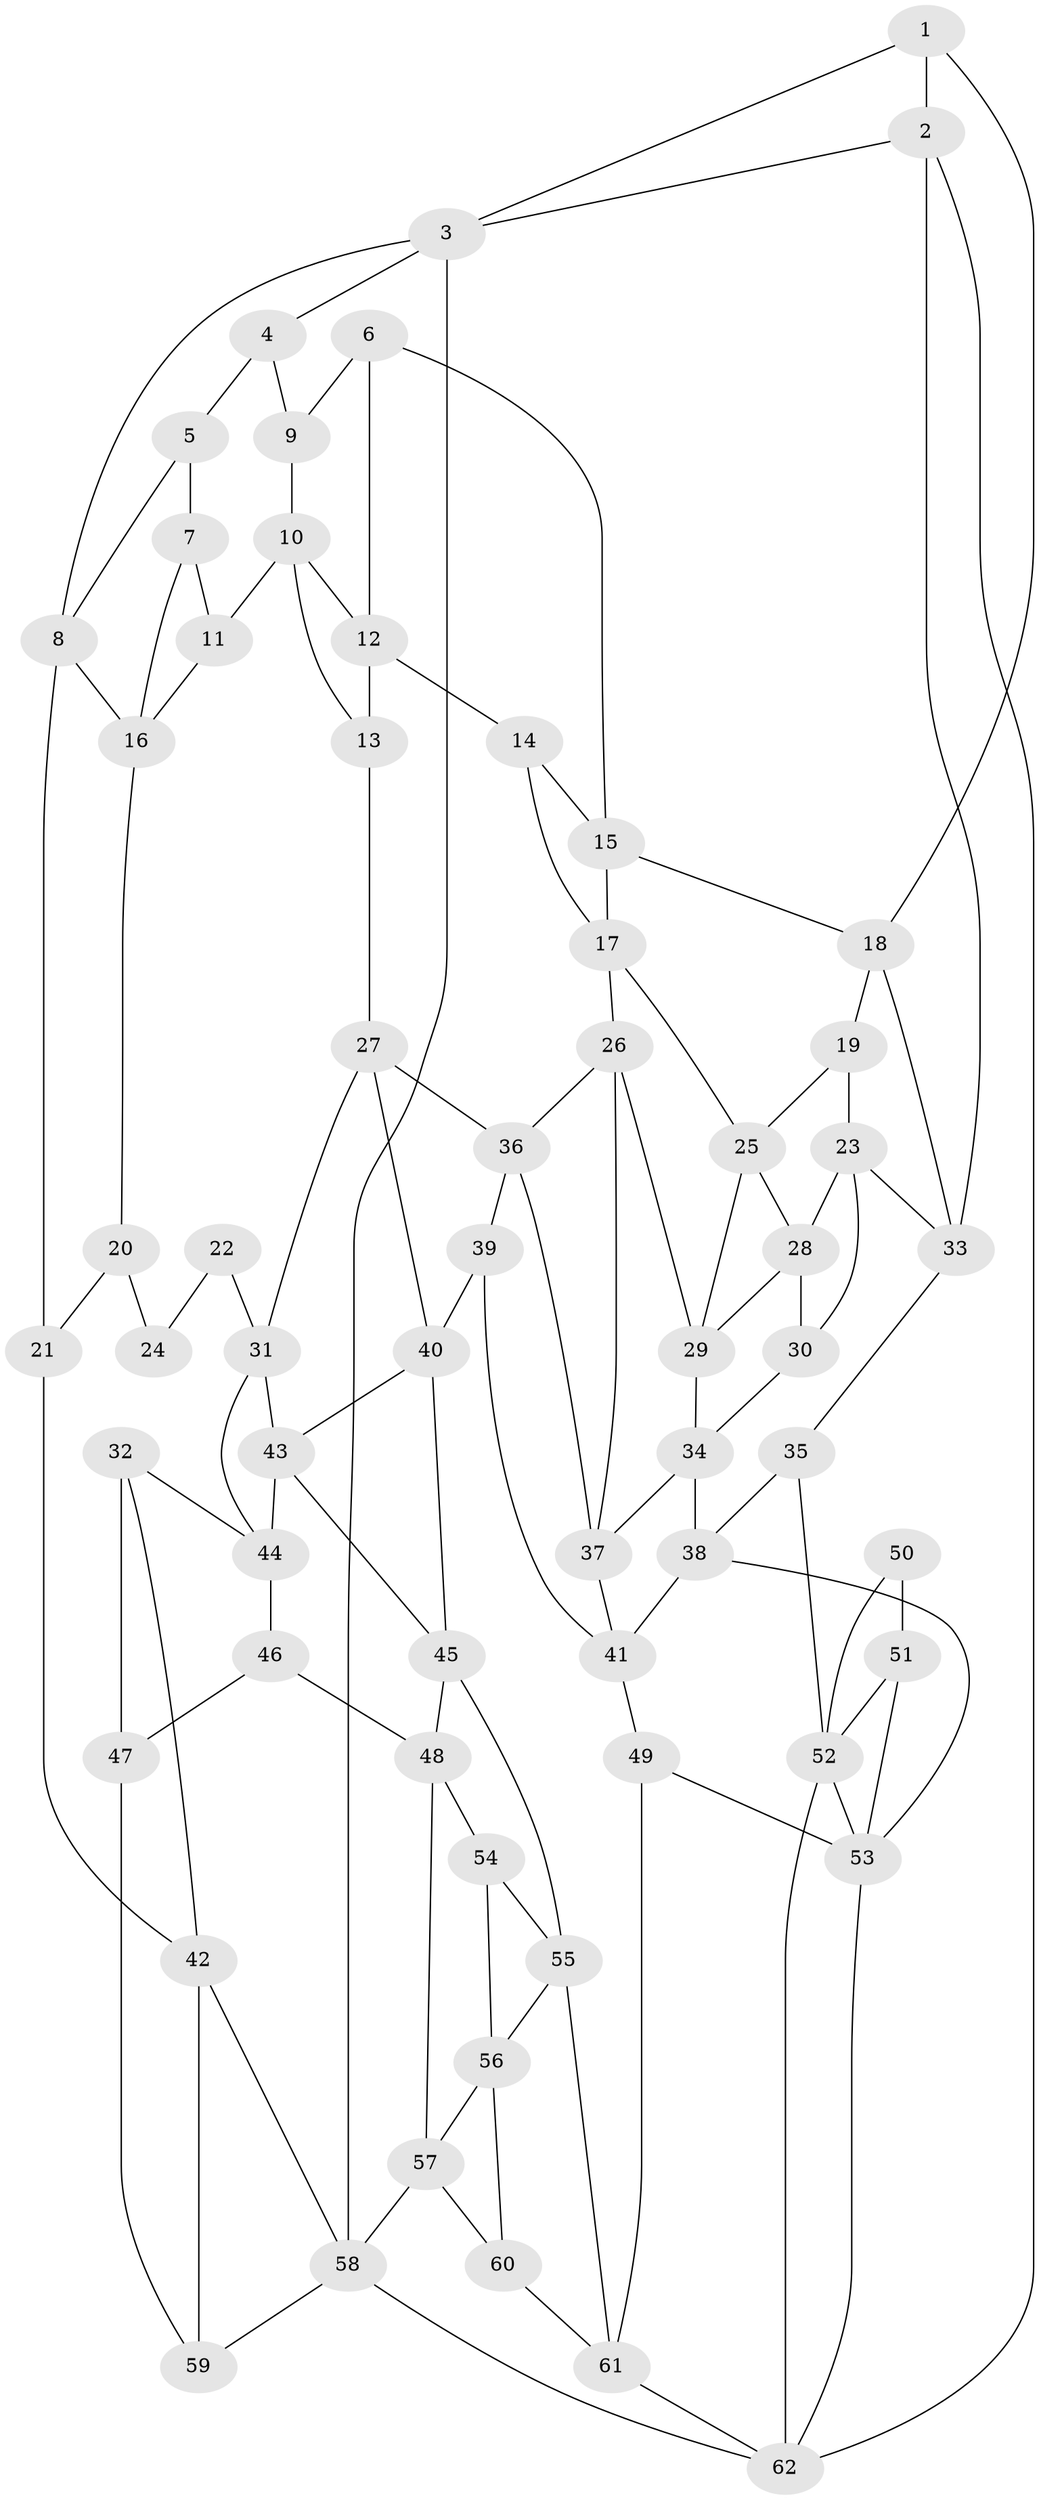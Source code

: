 // original degree distribution, {3: 0.04032258064516129, 6: 0.28225806451612906, 5: 0.4274193548387097, 4: 0.25}
// Generated by graph-tools (version 1.1) at 2025/38/03/04/25 23:38:24]
// undirected, 62 vertices, 112 edges
graph export_dot {
  node [color=gray90,style=filled];
  1;
  2;
  3;
  4;
  5;
  6;
  7;
  8;
  9;
  10;
  11;
  12;
  13;
  14;
  15;
  16;
  17;
  18;
  19;
  20;
  21;
  22;
  23;
  24;
  25;
  26;
  27;
  28;
  29;
  30;
  31;
  32;
  33;
  34;
  35;
  36;
  37;
  38;
  39;
  40;
  41;
  42;
  43;
  44;
  45;
  46;
  47;
  48;
  49;
  50;
  51;
  52;
  53;
  54;
  55;
  56;
  57;
  58;
  59;
  60;
  61;
  62;
  1 -- 2 [weight=1.0];
  1 -- 3 [weight=1.0];
  1 -- 18 [weight=1.0];
  2 -- 3 [weight=1.0];
  2 -- 33 [weight=1.0];
  2 -- 62 [weight=1.0];
  3 -- 4 [weight=1.0];
  3 -- 8 [weight=1.0];
  3 -- 58 [weight=1.0];
  4 -- 5 [weight=1.0];
  4 -- 9 [weight=2.0];
  5 -- 7 [weight=1.0];
  5 -- 8 [weight=1.0];
  6 -- 9 [weight=1.0];
  6 -- 12 [weight=1.0];
  6 -- 15 [weight=1.0];
  7 -- 11 [weight=1.0];
  7 -- 16 [weight=1.0];
  8 -- 16 [weight=1.0];
  8 -- 21 [weight=1.0];
  9 -- 10 [weight=1.0];
  10 -- 11 [weight=1.0];
  10 -- 12 [weight=1.0];
  10 -- 13 [weight=1.0];
  11 -- 16 [weight=1.0];
  12 -- 13 [weight=1.0];
  12 -- 14 [weight=2.0];
  13 -- 27 [weight=1.0];
  14 -- 15 [weight=1.0];
  14 -- 17 [weight=1.0];
  15 -- 17 [weight=1.0];
  15 -- 18 [weight=1.0];
  16 -- 20 [weight=1.0];
  17 -- 25 [weight=1.0];
  17 -- 26 [weight=1.0];
  18 -- 19 [weight=1.0];
  18 -- 33 [weight=1.0];
  19 -- 23 [weight=1.0];
  19 -- 25 [weight=1.0];
  20 -- 21 [weight=1.0];
  20 -- 24 [weight=2.0];
  21 -- 42 [weight=1.0];
  22 -- 24 [weight=2.0];
  22 -- 31 [weight=1.0];
  23 -- 28 [weight=1.0];
  23 -- 30 [weight=1.0];
  23 -- 33 [weight=1.0];
  25 -- 28 [weight=1.0];
  25 -- 29 [weight=1.0];
  26 -- 29 [weight=1.0];
  26 -- 36 [weight=1.0];
  26 -- 37 [weight=1.0];
  27 -- 31 [weight=1.0];
  27 -- 36 [weight=1.0];
  27 -- 40 [weight=1.0];
  28 -- 29 [weight=1.0];
  28 -- 30 [weight=1.0];
  29 -- 34 [weight=1.0];
  30 -- 34 [weight=1.0];
  31 -- 43 [weight=1.0];
  31 -- 44 [weight=1.0];
  32 -- 42 [weight=1.0];
  32 -- 44 [weight=1.0];
  32 -- 47 [weight=1.0];
  33 -- 35 [weight=1.0];
  34 -- 37 [weight=1.0];
  34 -- 38 [weight=1.0];
  35 -- 38 [weight=1.0];
  35 -- 52 [weight=1.0];
  36 -- 37 [weight=1.0];
  36 -- 39 [weight=1.0];
  37 -- 41 [weight=1.0];
  38 -- 41 [weight=1.0];
  38 -- 53 [weight=1.0];
  39 -- 40 [weight=1.0];
  39 -- 41 [weight=1.0];
  40 -- 43 [weight=1.0];
  40 -- 45 [weight=1.0];
  41 -- 49 [weight=1.0];
  42 -- 58 [weight=1.0];
  42 -- 59 [weight=1.0];
  43 -- 44 [weight=1.0];
  43 -- 45 [weight=1.0];
  44 -- 46 [weight=1.0];
  45 -- 48 [weight=1.0];
  45 -- 55 [weight=1.0];
  46 -- 47 [weight=1.0];
  46 -- 48 [weight=1.0];
  47 -- 59 [weight=1.0];
  48 -- 54 [weight=1.0];
  48 -- 57 [weight=1.0];
  49 -- 53 [weight=1.0];
  49 -- 61 [weight=1.0];
  50 -- 51 [weight=2.0];
  50 -- 52 [weight=1.0];
  51 -- 52 [weight=1.0];
  51 -- 53 [weight=1.0];
  52 -- 53 [weight=1.0];
  52 -- 62 [weight=1.0];
  53 -- 62 [weight=1.0];
  54 -- 55 [weight=1.0];
  54 -- 56 [weight=1.0];
  55 -- 56 [weight=1.0];
  55 -- 61 [weight=1.0];
  56 -- 57 [weight=1.0];
  56 -- 60 [weight=1.0];
  57 -- 58 [weight=1.0];
  57 -- 60 [weight=1.0];
  58 -- 59 [weight=1.0];
  58 -- 62 [weight=1.0];
  60 -- 61 [weight=1.0];
  61 -- 62 [weight=1.0];
}
